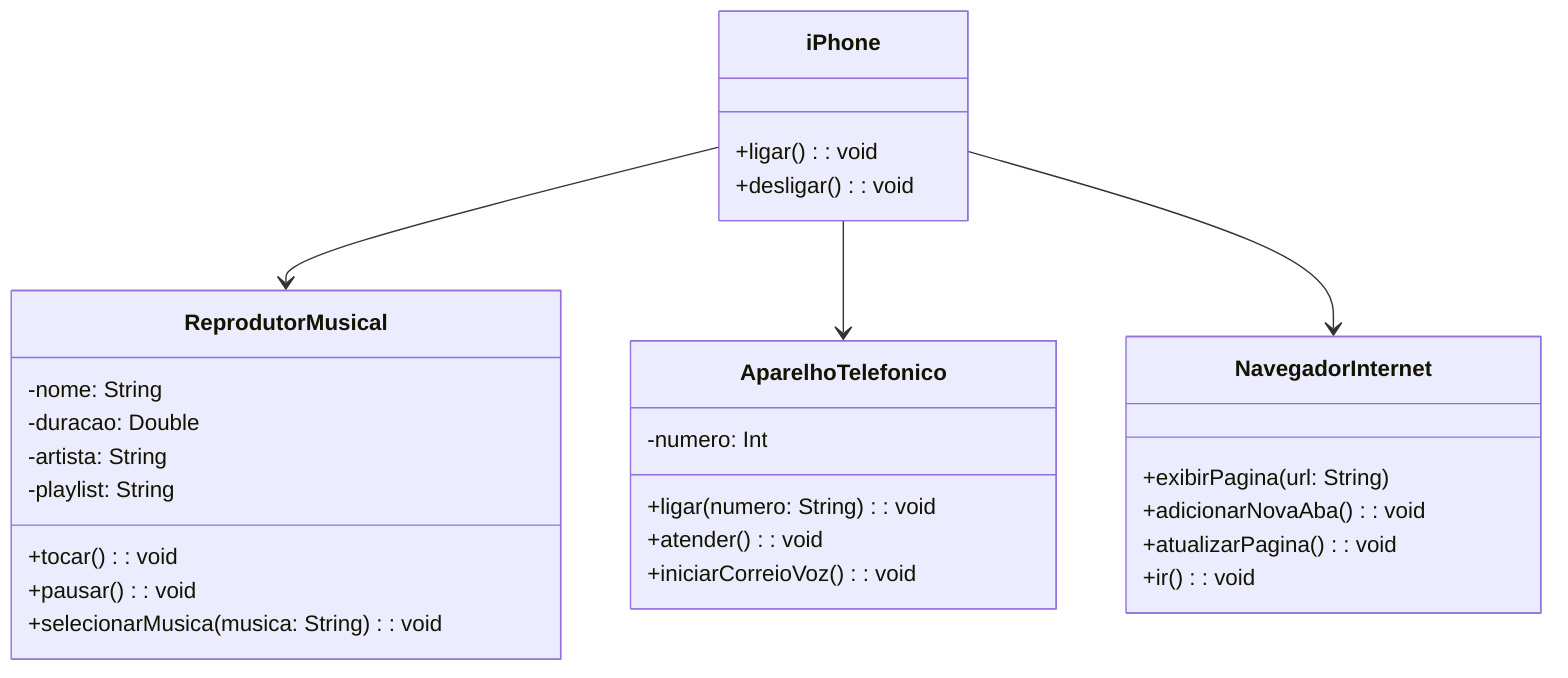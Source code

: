 classDiagram
    class ReprodutorMusical {
     -nome: String
     -duracao: Double
     -artista: String  
     -playlist: String
     +tocar(): void
     +pausar(): void
     +selecionarMusica(musica: String): void
    }

    class AparelhoTelefonico {
    -numero: Int
    +ligar(numero: String): void  
    +atender(): void
    +iniciarCorreioVoz(): void
    }

    class NavegadorInternet {
    +exibirPagina(url: String)
    +adicionarNovaAba(): void
    +atualizarPagina(): void
    +ir(): void
    }

    class iPhone {
        +ligar(): void
        +desligar(): void
    }

    iPhone --> ReprodutorMusical
    iPhone --> AparelhoTelefonico
    iPhone --> NavegadorInternet